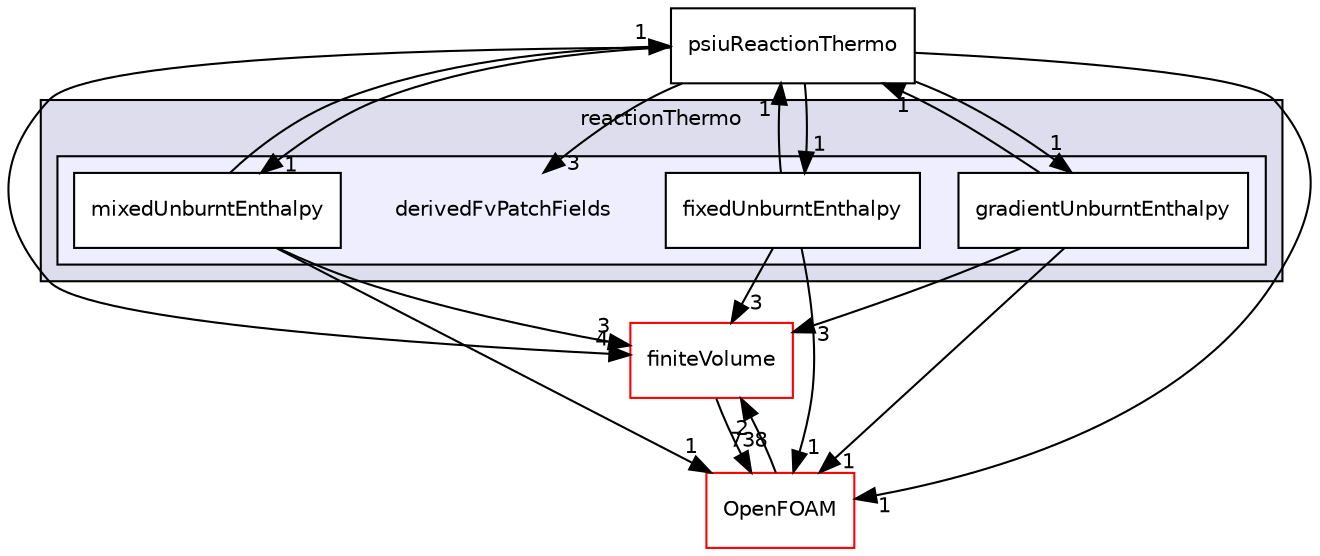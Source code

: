 digraph "src/thermophysicalModels/reactionThermo/derivedFvPatchFields" {
  bgcolor=transparent;
  compound=true
  node [ fontsize="10", fontname="Helvetica"];
  edge [ labelfontsize="10", labelfontname="Helvetica"];
  subgraph clusterdir_87c7a4a86ffb283740ec390ea55551cb {
    graph [ bgcolor="#ddddee", pencolor="black", label="reactionThermo" fontname="Helvetica", fontsize="10", URL="dir_87c7a4a86ffb283740ec390ea55551cb.html"]
  subgraph clusterdir_b4a598cc3c8559f97d66ffab99cf62b6 {
    graph [ bgcolor="#eeeeff", pencolor="black", label="" URL="dir_b4a598cc3c8559f97d66ffab99cf62b6.html"];
    dir_b4a598cc3c8559f97d66ffab99cf62b6 [shape=plaintext label="derivedFvPatchFields"];
    dir_2c55e59a13fb6b63812de8e95199929a [shape=box label="fixedUnburntEnthalpy" color="black" fillcolor="white" style="filled" URL="dir_2c55e59a13fb6b63812de8e95199929a.html"];
    dir_120443541adcb7f157ecd1ce0ef12afa [shape=box label="gradientUnburntEnthalpy" color="black" fillcolor="white" style="filled" URL="dir_120443541adcb7f157ecd1ce0ef12afa.html"];
    dir_5e382682ec25476cb0a92f0bbba28c9f [shape=box label="mixedUnburntEnthalpy" color="black" fillcolor="white" style="filled" URL="dir_5e382682ec25476cb0a92f0bbba28c9f.html"];
  }
  }
  dir_9bd15774b555cf7259a6fa18f99fe99b [shape=box label="finiteVolume" color="red" URL="dir_9bd15774b555cf7259a6fa18f99fe99b.html"];
  dir_6ec41dc007f4135099c235859d62b1cb [shape=box label="psiuReactionThermo" URL="dir_6ec41dc007f4135099c235859d62b1cb.html"];
  dir_c5473ff19b20e6ec4dfe5c310b3778a8 [shape=box label="OpenFOAM" color="red" URL="dir_c5473ff19b20e6ec4dfe5c310b3778a8.html"];
  dir_9bd15774b555cf7259a6fa18f99fe99b->dir_c5473ff19b20e6ec4dfe5c310b3778a8 [headlabel="738", labeldistance=1.5 headhref="dir_000898_001898.html"];
  dir_6ec41dc007f4135099c235859d62b1cb->dir_9bd15774b555cf7259a6fa18f99fe99b [headlabel="4", labeldistance=1.5 headhref="dir_002914_000898.html"];
  dir_6ec41dc007f4135099c235859d62b1cb->dir_b4a598cc3c8559f97d66ffab99cf62b6 [headlabel="3", labeldistance=1.5 headhref="dir_002914_002895.html"];
  dir_6ec41dc007f4135099c235859d62b1cb->dir_120443541adcb7f157ecd1ce0ef12afa [headlabel="1", labeldistance=1.5 headhref="dir_002914_002897.html"];
  dir_6ec41dc007f4135099c235859d62b1cb->dir_5e382682ec25476cb0a92f0bbba28c9f [headlabel="1", labeldistance=1.5 headhref="dir_002914_002898.html"];
  dir_6ec41dc007f4135099c235859d62b1cb->dir_2c55e59a13fb6b63812de8e95199929a [headlabel="1", labeldistance=1.5 headhref="dir_002914_002896.html"];
  dir_6ec41dc007f4135099c235859d62b1cb->dir_c5473ff19b20e6ec4dfe5c310b3778a8 [headlabel="1", labeldistance=1.5 headhref="dir_002914_001898.html"];
  dir_120443541adcb7f157ecd1ce0ef12afa->dir_9bd15774b555cf7259a6fa18f99fe99b [headlabel="3", labeldistance=1.5 headhref="dir_002897_000898.html"];
  dir_120443541adcb7f157ecd1ce0ef12afa->dir_6ec41dc007f4135099c235859d62b1cb [headlabel="1", labeldistance=1.5 headhref="dir_002897_002914.html"];
  dir_120443541adcb7f157ecd1ce0ef12afa->dir_c5473ff19b20e6ec4dfe5c310b3778a8 [headlabel="1", labeldistance=1.5 headhref="dir_002897_001898.html"];
  dir_5e382682ec25476cb0a92f0bbba28c9f->dir_9bd15774b555cf7259a6fa18f99fe99b [headlabel="3", labeldistance=1.5 headhref="dir_002898_000898.html"];
  dir_5e382682ec25476cb0a92f0bbba28c9f->dir_6ec41dc007f4135099c235859d62b1cb [headlabel="1", labeldistance=1.5 headhref="dir_002898_002914.html"];
  dir_5e382682ec25476cb0a92f0bbba28c9f->dir_c5473ff19b20e6ec4dfe5c310b3778a8 [headlabel="1", labeldistance=1.5 headhref="dir_002898_001898.html"];
  dir_2c55e59a13fb6b63812de8e95199929a->dir_9bd15774b555cf7259a6fa18f99fe99b [headlabel="3", labeldistance=1.5 headhref="dir_002896_000898.html"];
  dir_2c55e59a13fb6b63812de8e95199929a->dir_6ec41dc007f4135099c235859d62b1cb [headlabel="1", labeldistance=1.5 headhref="dir_002896_002914.html"];
  dir_2c55e59a13fb6b63812de8e95199929a->dir_c5473ff19b20e6ec4dfe5c310b3778a8 [headlabel="1", labeldistance=1.5 headhref="dir_002896_001898.html"];
  dir_c5473ff19b20e6ec4dfe5c310b3778a8->dir_9bd15774b555cf7259a6fa18f99fe99b [headlabel="2", labeldistance=1.5 headhref="dir_001898_000898.html"];
}
